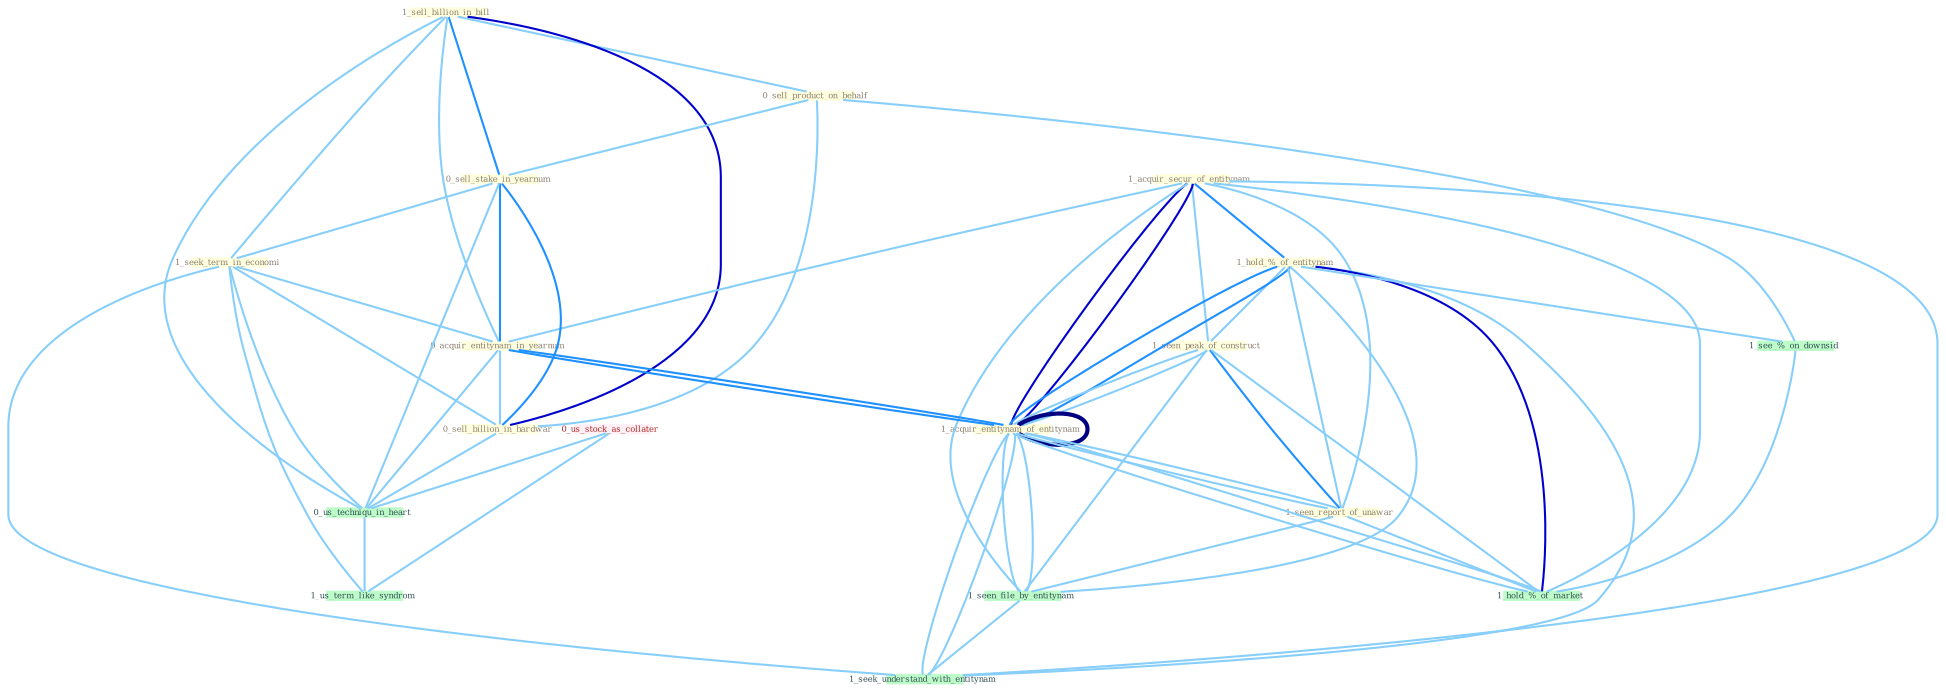 Graph G{ 
    node
    [shape=polygon,style=filled,width=.5,height=.06,color="#BDFCC9",fixedsize=true,fontsize=4,
    fontcolor="#2f4f4f"];
    {node
    [color="#ffffe0", fontcolor="#8b7d6b"] "1_sell_billion_in_bill " "1_acquir_secur_of_entitynam " "0_sell_product_on_behalf " "0_sell_stake_in_yearnum " "1_hold_%_of_entitynam " "1_seek_term_in_economi " "0_acquir_entitynam_in_yearnum " "0_sell_billion_in_hardwar " "1_seen_peak_of_construct " "1_acquir_entitynam_of_entitynam " "1_seen_report_of_unawar "}
{node [color="#fff0f5", fontcolor="#b22222"] "0_us_stock_as_collater "}
edge [color="#B0E2FF"];

	"1_sell_billion_in_bill " -- "0_sell_product_on_behalf " [w="1", color="#87cefa" ];
	"1_sell_billion_in_bill " -- "0_sell_stake_in_yearnum " [w="2", color="#1e90ff" , len=0.8];
	"1_sell_billion_in_bill " -- "1_seek_term_in_economi " [w="1", color="#87cefa" ];
	"1_sell_billion_in_bill " -- "0_acquir_entitynam_in_yearnum " [w="1", color="#87cefa" ];
	"1_sell_billion_in_bill " -- "0_sell_billion_in_hardwar " [w="3", color="#0000cd" , len=0.6];
	"1_sell_billion_in_bill " -- "0_us_techniqu_in_heart " [w="1", color="#87cefa" ];
	"1_acquir_secur_of_entitynam " -- "1_hold_%_of_entitynam " [w="2", color="#1e90ff" , len=0.8];
	"1_acquir_secur_of_entitynam " -- "0_acquir_entitynam_in_yearnum " [w="1", color="#87cefa" ];
	"1_acquir_secur_of_entitynam " -- "1_seen_peak_of_construct " [w="1", color="#87cefa" ];
	"1_acquir_secur_of_entitynam " -- "1_acquir_entitynam_of_entitynam " [w="3", color="#0000cd" , len=0.6];
	"1_acquir_secur_of_entitynam " -- "1_seen_report_of_unawar " [w="1", color="#87cefa" ];
	"1_acquir_secur_of_entitynam " -- "1_seen_file_by_entitynam " [w="1", color="#87cefa" ];
	"1_acquir_secur_of_entitynam " -- "1_seek_understand_with_entitynam " [w="1", color="#87cefa" ];
	"1_acquir_secur_of_entitynam " -- "1_acquir_entitynam_of_entitynam " [w="3", color="#0000cd" , len=0.6];
	"1_acquir_secur_of_entitynam " -- "1_hold_%_of_market " [w="1", color="#87cefa" ];
	"0_sell_product_on_behalf " -- "0_sell_stake_in_yearnum " [w="1", color="#87cefa" ];
	"0_sell_product_on_behalf " -- "0_sell_billion_in_hardwar " [w="1", color="#87cefa" ];
	"0_sell_product_on_behalf " -- "1_see_%_on_downsid " [w="1", color="#87cefa" ];
	"0_sell_stake_in_yearnum " -- "1_seek_term_in_economi " [w="1", color="#87cefa" ];
	"0_sell_stake_in_yearnum " -- "0_acquir_entitynam_in_yearnum " [w="2", color="#1e90ff" , len=0.8];
	"0_sell_stake_in_yearnum " -- "0_sell_billion_in_hardwar " [w="2", color="#1e90ff" , len=0.8];
	"0_sell_stake_in_yearnum " -- "0_us_techniqu_in_heart " [w="1", color="#87cefa" ];
	"1_hold_%_of_entitynam " -- "1_seen_peak_of_construct " [w="1", color="#87cefa" ];
	"1_hold_%_of_entitynam " -- "1_acquir_entitynam_of_entitynam " [w="2", color="#1e90ff" , len=0.8];
	"1_hold_%_of_entitynam " -- "1_seen_report_of_unawar " [w="1", color="#87cefa" ];
	"1_hold_%_of_entitynam " -- "1_seen_file_by_entitynam " [w="1", color="#87cefa" ];
	"1_hold_%_of_entitynam " -- "1_seek_understand_with_entitynam " [w="1", color="#87cefa" ];
	"1_hold_%_of_entitynam " -- "1_acquir_entitynam_of_entitynam " [w="2", color="#1e90ff" , len=0.8];
	"1_hold_%_of_entitynam " -- "1_see_%_on_downsid " [w="1", color="#87cefa" ];
	"1_hold_%_of_entitynam " -- "1_hold_%_of_market " [w="3", color="#0000cd" , len=0.6];
	"1_seek_term_in_economi " -- "0_acquir_entitynam_in_yearnum " [w="1", color="#87cefa" ];
	"1_seek_term_in_economi " -- "0_sell_billion_in_hardwar " [w="1", color="#87cefa" ];
	"1_seek_term_in_economi " -- "1_seek_understand_with_entitynam " [w="1", color="#87cefa" ];
	"1_seek_term_in_economi " -- "0_us_techniqu_in_heart " [w="1", color="#87cefa" ];
	"1_seek_term_in_economi " -- "1_us_term_like_syndrom " [w="1", color="#87cefa" ];
	"0_acquir_entitynam_in_yearnum " -- "0_sell_billion_in_hardwar " [w="1", color="#87cefa" ];
	"0_acquir_entitynam_in_yearnum " -- "1_acquir_entitynam_of_entitynam " [w="2", color="#1e90ff" , len=0.8];
	"0_acquir_entitynam_in_yearnum " -- "1_acquir_entitynam_of_entitynam " [w="2", color="#1e90ff" , len=0.8];
	"0_acquir_entitynam_in_yearnum " -- "0_us_techniqu_in_heart " [w="1", color="#87cefa" ];
	"0_sell_billion_in_hardwar " -- "0_us_techniqu_in_heart " [w="1", color="#87cefa" ];
	"1_seen_peak_of_construct " -- "1_acquir_entitynam_of_entitynam " [w="1", color="#87cefa" ];
	"1_seen_peak_of_construct " -- "1_seen_report_of_unawar " [w="2", color="#1e90ff" , len=0.8];
	"1_seen_peak_of_construct " -- "1_seen_file_by_entitynam " [w="1", color="#87cefa" ];
	"1_seen_peak_of_construct " -- "1_acquir_entitynam_of_entitynam " [w="1", color="#87cefa" ];
	"1_seen_peak_of_construct " -- "1_hold_%_of_market " [w="1", color="#87cefa" ];
	"1_acquir_entitynam_of_entitynam " -- "1_seen_report_of_unawar " [w="1", color="#87cefa" ];
	"1_acquir_entitynam_of_entitynam " -- "1_seen_file_by_entitynam " [w="1", color="#87cefa" ];
	"1_acquir_entitynam_of_entitynam " -- "1_seek_understand_with_entitynam " [w="1", color="#87cefa" ];
	"1_acquir_entitynam_of_entitynam " -- "1_acquir_entitynam_of_entitynam " [w="4", style=bold, color="#000080", len=0.4];
	"1_acquir_entitynam_of_entitynam " -- "1_hold_%_of_market " [w="1", color="#87cefa" ];
	"1_seen_report_of_unawar " -- "1_seen_file_by_entitynam " [w="1", color="#87cefa" ];
	"1_seen_report_of_unawar " -- "1_acquir_entitynam_of_entitynam " [w="1", color="#87cefa" ];
	"1_seen_report_of_unawar " -- "1_hold_%_of_market " [w="1", color="#87cefa" ];
	"1_seen_file_by_entitynam " -- "1_seek_understand_with_entitynam " [w="1", color="#87cefa" ];
	"1_seen_file_by_entitynam " -- "1_acquir_entitynam_of_entitynam " [w="1", color="#87cefa" ];
	"0_us_stock_as_collater " -- "0_us_techniqu_in_heart " [w="1", color="#87cefa" ];
	"0_us_stock_as_collater " -- "1_us_term_like_syndrom " [w="1", color="#87cefa" ];
	"1_seek_understand_with_entitynam " -- "1_acquir_entitynam_of_entitynam " [w="1", color="#87cefa" ];
	"1_acquir_entitynam_of_entitynam " -- "1_hold_%_of_market " [w="1", color="#87cefa" ];
	"0_us_techniqu_in_heart " -- "1_us_term_like_syndrom " [w="1", color="#87cefa" ];
	"1_see_%_on_downsid " -- "1_hold_%_of_market " [w="1", color="#87cefa" ];
}